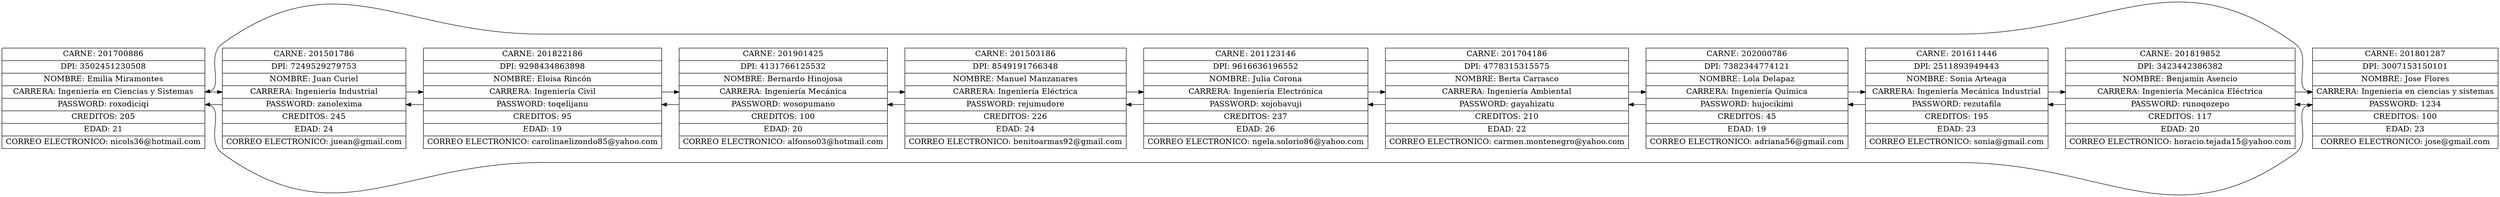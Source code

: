 digraph g {
	graph [
		rankdir = "LR"
	];

	node [
		fontsize = "16"
		shape = "ellipse"
	];

	edge [
	];

	"3502451230508" [
		label = "<f0> CARNE: 201700886| <f1> DPI: 3502451230508| <f2> NOMBRE: Emilia Miramontes| <f3> CARRERA: Ingeniería en Ciencias y Sistemas| <f4> PASSWORD: roxodiciqi| <f5> CREDITOS: 205| <f6> EDAD: 21| <f7> CORREO ELECTRONICO: nicols36@hotmail.com"
	shape = "record"
	];

	"3502451230508":f3 -> "7249529279753":f3 [
		id = 0
	];

	"3502451230508":f4 -> "3007153150101":f4 [
		id = 1
	];

	"7249529279753" [
		label = "<f0> CARNE: 201501786| <f1> DPI: 7249529279753| <f2> NOMBRE: Juan Curiel| <f3> CARRERA: Ingeniería Industrial| <f4> PASSWORD: zanolexima| <f5> CREDITOS: 245| <f6> EDAD: 24| <f7> CORREO ELECTRONICO: juean@gmail.com"
	shape = "record"
	];

	"7249529279753":f3 -> "9298434863898":f3 [
		id = 2
	];

	"7249529279753":f4 -> "3502451230508":f4 [
		id = 3
	];

	"9298434863898" [
		label = "<f0> CARNE: 201822186| <f1> DPI: 9298434863898| <f2> NOMBRE: Eloisa Rincón| <f3> CARRERA: Ingeniería Civil| <f4> PASSWORD: toqelijanu| <f5> CREDITOS: 95| <f6> EDAD: 19| <f7> CORREO ELECTRONICO: carolinaelizondo85@yahoo.com"
	shape = "record"
	];

	"9298434863898":f3 -> "4131766125532":f3 [
		id = 4
	];

	"9298434863898":f4 -> "7249529279753":f4 [
		id = 5
	];

	"4131766125532" [
		label = "<f0> CARNE: 201901425| <f1> DPI: 4131766125532| <f2> NOMBRE: Bernardo Hinojosa| <f3> CARRERA: Ingeniería Mecánica| <f4> PASSWORD: wosopumano| <f5> CREDITOS: 100| <f6> EDAD: 20| <f7> CORREO ELECTRONICO: alfonso03@hotmail.com"
	shape = "record"
	];

	"4131766125532":f3 -> "8549191766348":f3 [
		id = 6
	];

	"4131766125532":f4 -> "9298434863898":f4 [
		id = 7
	];

	"8549191766348" [
		label = "<f0> CARNE: 201503186| <f1> DPI: 8549191766348| <f2> NOMBRE: Manuel Manzanares| <f3> CARRERA: Ingeniería Eléctrica| <f4> PASSWORD: rejumudore| <f5> CREDITOS: 226| <f6> EDAD: 24| <f7> CORREO ELECTRONICO: benitoarmas92@gmail.com"
	shape = "record"
	];

	"8549191766348":f3 -> "9616636196552":f3 [
		id = 8
	];

	"8549191766348":f4 -> "4131766125532":f4 [
		id = 9
	];

	"9616636196552" [
		label = "<f0> CARNE: 201123146| <f1> DPI: 9616636196552| <f2> NOMBRE: Julia Corona| <f3> CARRERA: Ingeniería Electrónica| <f4> PASSWORD: xojobavuji| <f5> CREDITOS: 237| <f6> EDAD: 26| <f7> CORREO ELECTRONICO: ngela.solorio86@yahoo.com"
	shape = "record"
	];

	"9616636196552":f3 -> "4778315315575":f3 [
		id = 10
	];

	"9616636196552":f4 -> "8549191766348":f4 [
		id = 11
	];

	"4778315315575" [
		label = "<f0> CARNE: 201704186| <f1> DPI: 4778315315575| <f2> NOMBRE: Berta Carrasco| <f3> CARRERA: Ingeniería Ambiental| <f4> PASSWORD: gayahizatu| <f5> CREDITOS: 210| <f6> EDAD: 22| <f7> CORREO ELECTRONICO: carmen.montenegro@yahoo.com"
	shape = "record"
	];

	"4778315315575":f3 -> "7382344774121":f3 [
		id = 12
	];

	"4778315315575":f4 -> "9616636196552":f4 [
		id = 13
	];

	"7382344774121" [
		label = "<f0> CARNE: 202000786| <f1> DPI: 7382344774121| <f2> NOMBRE: Lola Delapaz| <f3> CARRERA: Ingeniería Química| <f4> PASSWORD: hujocikimi| <f5> CREDITOS: 45| <f6> EDAD: 19| <f7> CORREO ELECTRONICO: adriana56@gmail.com"
	shape = "record"
	];

	"7382344774121":f3 -> "2511893949443":f3 [
		id = 14
	];

	"7382344774121":f4 -> "4778315315575":f4 [
		id = 15
	];

	"2511893949443" [
		label = "<f0> CARNE: 201611446| <f1> DPI: 2511893949443| <f2> NOMBRE: Sonia Arteaga| <f3> CARRERA: Ingeniería Mecánica Industrial| <f4> PASSWORD: rezutafila| <f5> CREDITOS: 195| <f6> EDAD: 23| <f7> CORREO ELECTRONICO: sonia@gmail.com"
	shape = "record"
	];

	"2511893949443":f3 -> "3423442386382":f3 [
		id = 16
	];

	"2511893949443":f4 -> "7382344774121":f4 [
		id = 17
	];

	"3423442386382" [
		label = "<f0> CARNE: 201819852| <f1> DPI: 3423442386382| <f2> NOMBRE: Benjamín Asencio| <f3> CARRERA: Ingeniería Mecánica Eléctrica| <f4> PASSWORD: runoqozepo| <f5> CREDITOS: 117| <f6> EDAD: 20| <f7> CORREO ELECTRONICO: horacio.tejada15@yahoo.com"
	shape = "record"
	];

	"3423442386382":f3 -> "3007153150101":f3 [
		id = 18
	];

	"3423442386382":f4 -> "2511893949443":f4 [
		id = 19
	];

	"3007153150101" [
		label = "<f0> CARNE: 201801287| <f1> DPI: 3007153150101| <f2> NOMBRE: Jose Flores| <f3> CARRERA: Ingenieria en ciencias y sistemas| <f4> PASSWORD: 1234| <f5> CREDITOS: 100| <f6> EDAD: 23| <f7> CORREO ELECTRONICO: jose@gmail.com"
	shape = "record"
	];

	"3007153150101":f3 -> "3502451230508":f3 [
		id = 20
	];

	"3007153150101":f4 -> "3423442386382":f4 [
		id = 21
	];

}